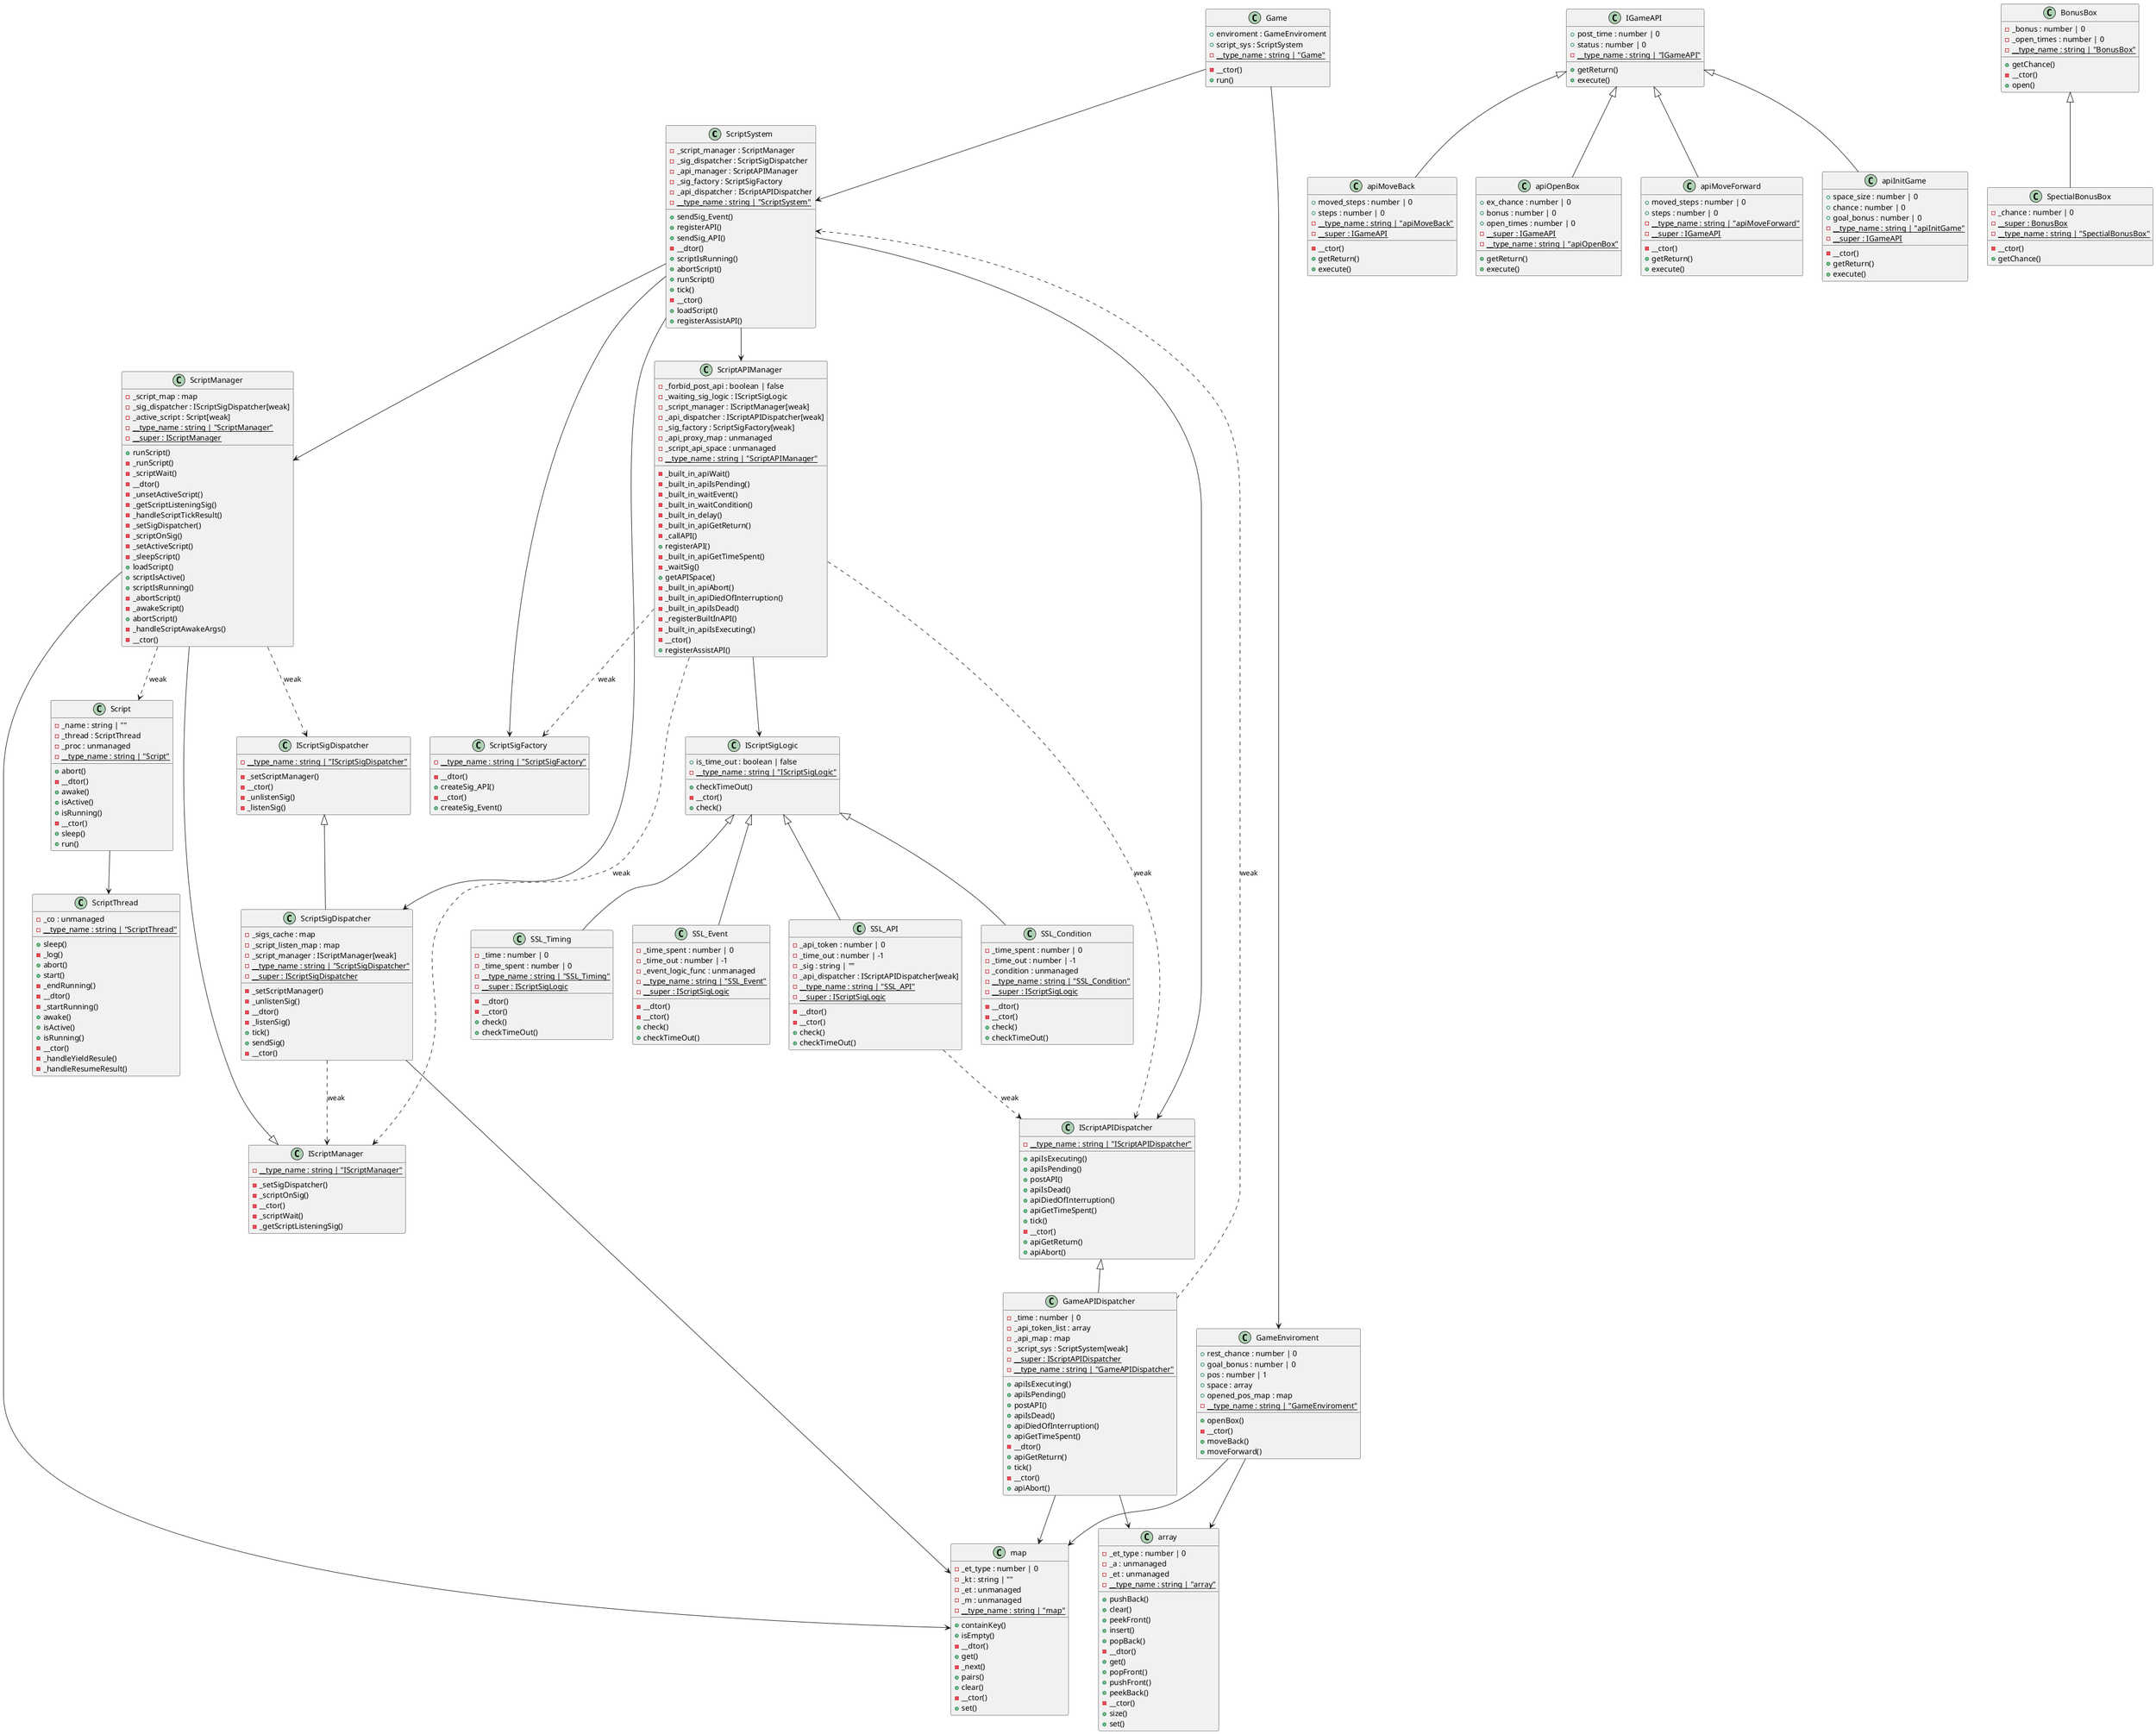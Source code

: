 @startuml
class ScriptSystem {
	-_script_manager : ScriptManager
	-_sig_dispatcher : ScriptSigDispatcher
	-_api_manager : ScriptAPIManager
	-_sig_factory : ScriptSigFactory
	-_api_dispatcher : IScriptAPIDispatcher
	+sendSig_Event()
	{static} -__type_name : string | "ScriptSystem"
	+registerAPI()
	+sendSig_API()
	-__dtor()
	+scriptIsRunning()
	+abortScript()
	+runScript()
	+tick()
	-__ctor()
	+loadScript()
	+registerAssistAPI()
}
ScriptSystem --> ScriptManager
ScriptSystem --> ScriptSigDispatcher
ScriptSystem --> ScriptAPIManager
ScriptSystem --> ScriptSigFactory
ScriptSystem --> IScriptAPIDispatcher
class IScriptSigLogic {
	+is_time_out : boolean | false
	+checkTimeOut()
	-__ctor()
	+check()
	{static} -__type_name : string | "IScriptSigLogic"
}
class ScriptManager {
	-_script_map : map
	-_sig_dispatcher : IScriptSigDispatcher[weak]
	-_active_script : Script[weak]
	+runScript()
	-_runScript()
	-_scriptWait()
	-__dtor()
	-_unsetActiveScript()
	-_getScriptListeningSig()
	-_handleScriptTickResult()
	-_setSigDispatcher()
	{static} -__type_name : string | "ScriptManager"
	-_scriptOnSig()
	-_setActiveScript()
	-_sleepScript()
	+loadScript()
	+scriptIsActive()
	+scriptIsRunning()
	-_abortScript()
	-_awakeScript()
	{static} -__super : IScriptManager
	+abortScript()
	-_handleScriptAwakeArgs()
	-__ctor()
}
IScriptManager <|-- ScriptManager 
ScriptManager --> map
ScriptManager ..> IScriptSigDispatcher : weak
ScriptManager ..> Script : weak
class ScriptThread {
	-_co : unmanaged
	+sleep()
	{static} -__type_name : string | "ScriptThread"
	-_log()
	+abort()
	+start()
	-_endRunning()
	-__dtor()
	-_startRunning()
	+awake()
	+isActive()
	+isRunning()
	-__ctor()
	-_handleYieldResule()
	-_handleResumeResult()
}
class SSL_Condition {
	-_time_spent : number | 0
	-_time_out : number | -1
	-_condition : unmanaged
	-__dtor()
	{static} -__type_name : string | "SSL_Condition"
	{static} -__super : IScriptSigLogic
	-__ctor()
	+check()
	+checkTimeOut()
}
IScriptSigLogic <|-- SSL_Condition 
class IScriptSigDispatcher {
	-_setScriptManager()
	{static} -__type_name : string | "IScriptSigDispatcher"
	-__ctor()
	-_unlistenSig()
	-_listenSig()
}
class Script {
	-_name : string | ""
	-_thread : ScriptThread
	-_proc : unmanaged
	{static} -__type_name : string | "Script"
	+abort()
	-__dtor()
	+awake()
	+isActive()
	+isRunning()
	-__ctor()
	+sleep()
	+run()
}
Script --> ScriptThread
class Game {
	+enviroment : GameEnviroment
	+script_sys : ScriptSystem
	-__ctor()
	+run()
	{static} -__type_name : string | "Game"
}
Game --> GameEnviroment
Game --> ScriptSystem
class apiMoveBack {
	+moved_steps : number | 0
	+steps : number | 0
	{static} -__type_name : string | "apiMoveBack"
	{static} -__super : IGameAPI
	-__ctor()
	+getReturn()
	+execute()
}
IGameAPI <|-- apiMoveBack 
class apiOpenBox {
	+ex_chance : number | 0
	+bonus : number | 0
	+open_times : number | 0
	{static} -__super : IGameAPI
	+getReturn()
	+execute()
	{static} -__type_name : string | "apiOpenBox"
}
IGameAPI <|-- apiOpenBox 
class apiMoveForward {
	+moved_steps : number | 0
	+steps : number | 0
	{static} -__type_name : string | "apiMoveForward"
	{static} -__super : IGameAPI
	-__ctor()
	+getReturn()
	+execute()
}
IGameAPI <|-- apiMoveForward 
class apiInitGame {
	+space_size : number | 0
	+chance : number | 0
	+goal_bonus : number | 0
	{static} -__type_name : string | "apiInitGame"
	{static} -__super : IGameAPI
	-__ctor()
	+getReturn()
	+execute()
}
IGameAPI <|-- apiInitGame 
class GameAPIDispatcher {
	-_time : number | 0
	-_api_token_list : array
	-_api_map : map
	-_script_sys : ScriptSystem[weak]
	+apiIsExecuting()
	+apiIsPending()
	+postAPI()
	+apiIsDead()
	+apiDiedOfInterruption()
	+apiGetTimeSpent()
	-__dtor()
	{static} -__super : IScriptAPIDispatcher
	+apiGetReturn()
	+tick()
	-__ctor()
	{static} -__type_name : string | "GameAPIDispatcher"
	+apiAbort()
}
IScriptAPIDispatcher <|-- GameAPIDispatcher 
GameAPIDispatcher --> array
GameAPIDispatcher --> map
GameAPIDispatcher ..> ScriptSystem : weak
class GameEnviroment {
	+rest_chance : number | 0
	+goal_bonus : number | 0
	+pos : number | 1
	+space : array
	+opened_pos_map : map
	+openBox()
	{static} -__type_name : string | "GameEnviroment"
	-__ctor()
	+moveBack()
	+moveForward()
}
GameEnviroment --> array
GameEnviroment --> map
class SpectialBonusBox {
	-_chance : number | 0
	{static} -__super : BonusBox
	-__ctor()
	+getChance()
	{static} -__type_name : string | "SpectialBonusBox"
}
BonusBox <|-- SpectialBonusBox 
class BonusBox {
	-_bonus : number | 0
	-_open_times : number | 0
	+getChance()
	-__ctor()
	+open()
	{static} -__type_name : string | "BonusBox"
}
class IGameAPI {
	+post_time : number | 0
	+status : number | 0
	+getReturn()
	+execute()
	{static} -__type_name : string | "IGameAPI"
}
class SSL_Timing {
	-_time : number | 0
	-_time_spent : number | 0
	-__dtor()
	{static} -__type_name : string | "SSL_Timing"
	{static} -__super : IScriptSigLogic
	-__ctor()
	+check()
	+checkTimeOut()
}
IScriptSigLogic <|-- SSL_Timing 
class SSL_API {
	-_api_token : number | 0
	-_time_out : number | -1
	-_sig : string | ""
	-_api_dispatcher : IScriptAPIDispatcher[weak]
	-__dtor()
	{static} -__type_name : string | "SSL_API"
	{static} -__super : IScriptSigLogic
	-__ctor()
	+check()
	+checkTimeOut()
}
IScriptSigLogic <|-- SSL_API 
SSL_API ..> IScriptAPIDispatcher : weak
class IScriptAPIDispatcher {
	+apiIsExecuting()
	+apiIsPending()
	+postAPI()
	+apiIsDead()
	+apiDiedOfInterruption()
	+apiGetTimeSpent()
	{static} -__type_name : string | "IScriptAPIDispatcher"
	+tick()
	-__ctor()
	+apiGetReturn()
	+apiAbort()
}
class ScriptAPIManager {
	-_forbid_post_api : boolean | false
	-_waiting_sig_logic : IScriptSigLogic
	-_script_manager : IScriptManager[weak]
	-_api_dispatcher : IScriptAPIDispatcher[weak]
	-_sig_factory : ScriptSigFactory[weak]
	-_api_proxy_map : unmanaged
	-_script_api_space : unmanaged
	-_built_in_apiWait()
	-_built_in_apiIsPending()
	-_built_in_waitEvent()
	-_built_in_waitCondition()
	-_built_in_delay()
	-_built_in_apiGetReturn()
	-_callAPI()
	{static} -__type_name : string | "ScriptAPIManager"
	+registerAPI()
	-_built_in_apiGetTimeSpent()
	-_waitSig()
	+getAPISpace()
	-_built_in_apiAbort()
	-_built_in_apiDiedOfInterruption()
	-_built_in_apiIsDead()
	-_registerBuiltInAPI()
	-_built_in_apiIsExecuting()
	-__ctor()
	+registerAssistAPI()
}
ScriptAPIManager --> IScriptSigLogic
ScriptAPIManager ..> IScriptManager : weak
ScriptAPIManager ..> IScriptAPIDispatcher : weak
ScriptAPIManager ..> ScriptSigFactory : weak
class IScriptManager {
	-_setSigDispatcher()
	{static} -__type_name : string | "IScriptManager"
	-_scriptOnSig()
	-__ctor()
	-_scriptWait()
	-_getScriptListeningSig()
}
class SSL_Event {
	-_time_spent : number | 0
	-_time_out : number | -1
	-_event_logic_func : unmanaged
	-__dtor()
	{static} -__type_name : string | "SSL_Event"
	{static} -__super : IScriptSigLogic
	-__ctor()
	+check()
	+checkTimeOut()
}
IScriptSigLogic <|-- SSL_Event 
class map {
	-_et_type : number | 0
	-_kt : string | ""
	-_et : unmanaged
	-_m : unmanaged
	+containKey()
	+isEmpty()
	-__dtor()
	+get()
	-_next()
	+pairs()
	+clear()
	-__ctor()
	{static} -__type_name : string | "map"
	+set()
}
class ScriptSigFactory {
	-__dtor()
	+createSig_API()
	{static} -__type_name : string | "ScriptSigFactory"
	-__ctor()
	+createSig_Event()
}
class ScriptSigDispatcher {
	-_sigs_cache : map
	-_script_listen_map : map
	-_script_manager : IScriptManager[weak]
	-_setScriptManager()
	{static} -__type_name : string | "ScriptSigDispatcher"
	-_unlistenSig()
	-__dtor()
	-_listenSig()
	+tick()
	+sendSig()
	{static} -__super : IScriptSigDispatcher
	-__ctor()
}
IScriptSigDispatcher <|-- ScriptSigDispatcher 
ScriptSigDispatcher --> map
ScriptSigDispatcher ..> IScriptManager : weak
class array {
	-_et_type : number | 0
	-_a : unmanaged
	-_et : unmanaged
	+pushBack()
	{static} -__type_name : string | "array"
	+clear()
	+peekFront()
	+insert()
	+popBack()
	-__dtor()
	+get()
	+popFront()
	+pushFront()
	+peekBack()
	-__ctor()
	+size()
	+set()
}
@enduml